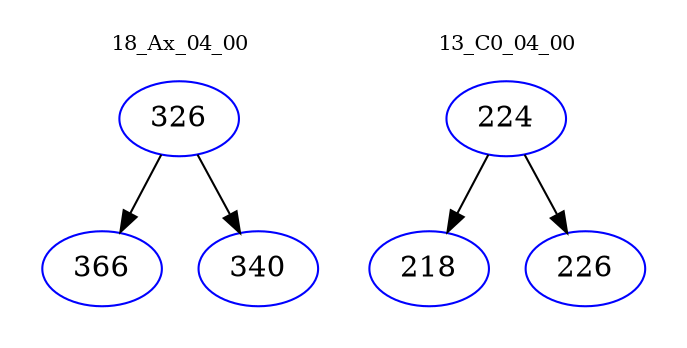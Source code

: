 digraph{
subgraph cluster_0 {
color = white
label = "18_Ax_04_00";
fontsize=10;
T0_326 [label="326", color="blue"]
T0_326 -> T0_366 [color="black"]
T0_366 [label="366", color="blue"]
T0_326 -> T0_340 [color="black"]
T0_340 [label="340", color="blue"]
}
subgraph cluster_1 {
color = white
label = "13_C0_04_00";
fontsize=10;
T1_224 [label="224", color="blue"]
T1_224 -> T1_218 [color="black"]
T1_218 [label="218", color="blue"]
T1_224 -> T1_226 [color="black"]
T1_226 [label="226", color="blue"]
}
}
